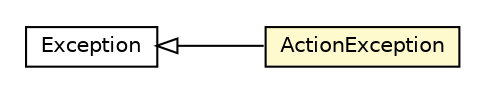 #!/usr/local/bin/dot
#
# Class diagram 
# Generated by UMLGraph version R5_6-24-gf6e263 (http://www.umlgraph.org/)
#

digraph G {
	edge [fontname="Helvetica",fontsize=10,labelfontname="Helvetica",labelfontsize=10];
	node [fontname="Helvetica",fontsize=10,shape=plaintext];
	nodesep=0.25;
	ranksep=0.5;
	rankdir=LR;
	// com.gwtplatform.dispatch.shared.ActionException
	c72573 [label=<<table title="com.gwtplatform.dispatch.shared.ActionException" border="0" cellborder="1" cellspacing="0" cellpadding="2" port="p" bgcolor="lemonChiffon" href="./ActionException.html">
		<tr><td><table border="0" cellspacing="0" cellpadding="1">
<tr><td align="center" balign="center"> ActionException </td></tr>
		</table></td></tr>
		</table>>, URL="./ActionException.html", fontname="Helvetica", fontcolor="black", fontsize=10.0];
	//com.gwtplatform.dispatch.shared.ActionException extends java.lang.Exception
	c73156:p -> c72573:p [dir=back,arrowtail=empty];
	// java.lang.Exception
	c73156 [label=<<table title="java.lang.Exception" border="0" cellborder="1" cellspacing="0" cellpadding="2" port="p" href="http://download.oracle.com/javase/6/docs/api/java/lang/Exception.html">
		<tr><td><table border="0" cellspacing="0" cellpadding="1">
<tr><td align="center" balign="center"> Exception </td></tr>
		</table></td></tr>
		</table>>, URL="http://download.oracle.com/javase/6/docs/api/java/lang/Exception.html", fontname="Helvetica", fontcolor="black", fontsize=10.0];
}

